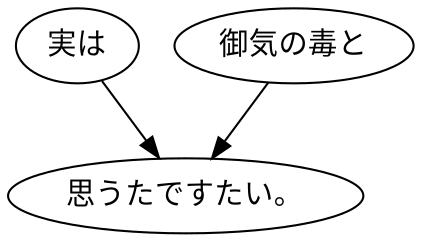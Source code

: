 digraph graph8972 {
	node0 [label="実は"];
	node1 [label="御気の毒と"];
	node2 [label="思うたですたい。"];
	node0 -> node2;
	node1 -> node2;
}
